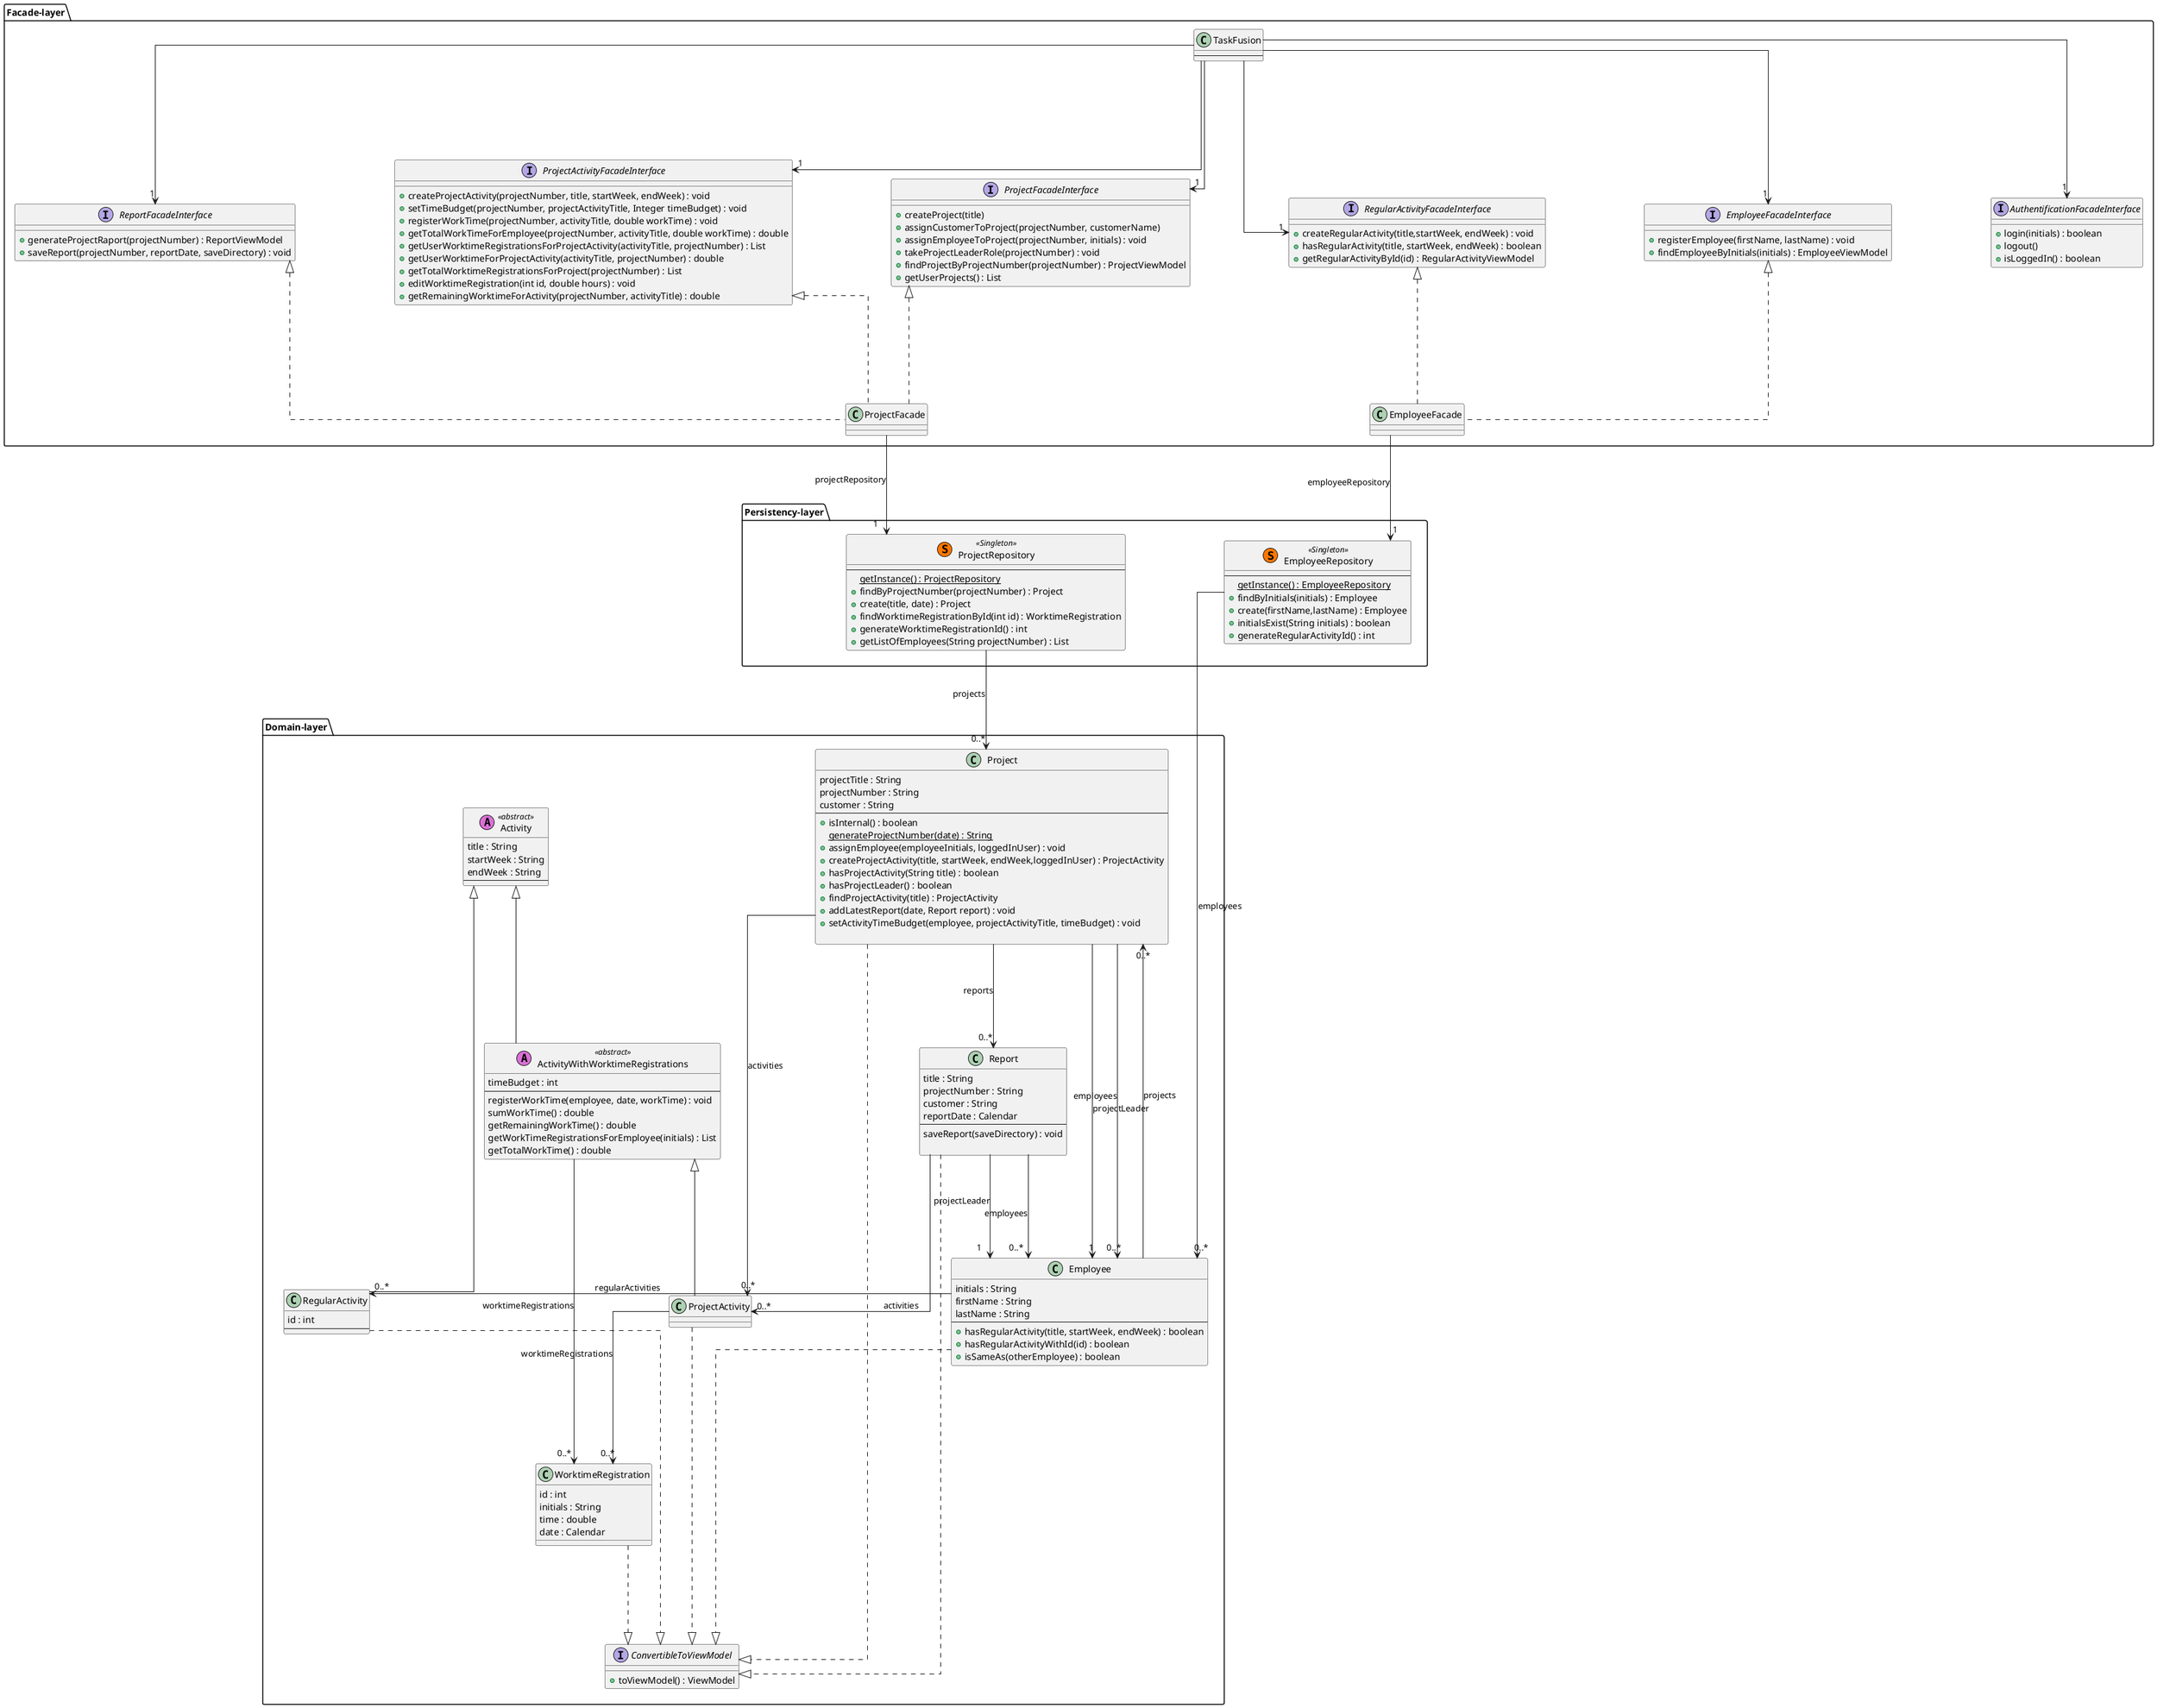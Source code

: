 @startuml ClassDiagram_full
skinparam linetype ortho
skinparam Nodesep 150
skinparam Ranksep 150


package "Facade-layer" as FacadeLayer {

    class TaskFusion{
        --
    }

    interface AuthentificationFacadeInterface {
        + login(initials) : boolean
        + logout()
        + isLoggedIn() : boolean
    }

    interface EmployeeFacadeInterface {
        + registerEmployee(firstName, lastName) : void
        + findEmployeeByInitials(initials) : EmployeeViewModel
    }

    interface RegularActivityFacadeInterface {
        + createRegularActivity(title,startWeek, endWeek) : void
        + hasRegularActivity(title, startWeek, endWeek) : boolean
        + getRegularActivityById(id) : RegularActivityViewModel
    }

    class EmployeeFacade {
    }

    EmployeeFacade .u.|> EmployeeFacadeInterface
    EmployeeFacade .u.|> RegularActivityFacadeInterface
    TaskFusion -->"1" EmployeeFacadeInterface
    TaskFusion -->"1" RegularActivityFacadeInterface
    TaskFusion -->"1" AuthentificationFacadeInterface


    interface ProjectFacadeInterface{
        + createProject(title)
        + assignCustomerToProject(projectNumber, customerName)
        + assignEmployeeToProject(projectNumber, initials) : void
        + takeProjectLeaderRole(projectNumber) : void
        + findProjectByProjectNumber(projectNumber) : ProjectViewModel
        + getUserProjects() : List
    }

    interface ReportFacadeInterface {
        + generateProjectRaport(projectNumber) : ReportViewModel
        + saveReport(projectNumber, reportDate, saveDirectory) : void
    }

    interface ProjectActivityFacadeInterface {
        + createProjectActivity(projectNumber, title, startWeek, endWeek) : void
        + setTimeBudget(projectNumber, projectActivityTitle, Integer timeBudget) : void
        + registerWorkTime(projectNumber, activityTitle, double workTime) : void
        + getTotalWorkTimeForEmployee(projectNumber, activityTitle, double workTime) : double
        + getUserWorktimeRegistrationsForProjectActivity(activityTitle, projectNumber) : List
        + getUserWorktimeForProjectActivity(activityTitle, projectNumber) : double
        + getTotalWorktimeRegistrationsForProject(projectNumber) : List
        + editWorktimeRegistration(int id, double hours) : void
        + getRemainingWorktimeForActivity(projectNumber, activityTitle) : double
    }


    class ProjectFacade {
    }

    ProjectFacade .u.|> ProjectFacadeInterface
    ProjectFacade .u.|> ProjectActivityFacadeInterface
    ProjectFacade .u.|> ReportFacadeInterface
    TaskFusion -->"1" ProjectFacadeInterface
    TaskFusion -->"1" ProjectActivityFacadeInterface
    TaskFusion -->"1" ReportFacadeInterface


}


package "Persistency-layer" as PersistencyLayer {
    class ProjectRepository << (S,#FF7700) Singleton >>{
        --
        {static} getInstance() : ProjectRepository
        + findByProjectNumber(projectNumber) : Project
        + create(title, date) : Project
        + findWorktimeRegistrationById(int id) : WorktimeRegistration
        + generateWorktimeRegistrationId() : int
        + getListOfEmployees(String projectNumber) : List
    }

    class EmployeeRepository << (S,#FF7700) Singleton >>{
        --
        {static} getInstance() : EmployeeRepository
        + findByInitials(initials) : Employee
        + create(firstName,lastName) : Employee
        + initialsExist(String initials) : boolean
        + generateRegularActivityId() : int
    }

}


package "Domain-layer" as DomainLayer {

    interface ConvertibleToViewModel{
        + toViewModel() : ViewModel
    }

    class Report {
        title : String 
        projectNumber : String 
        customer : String 
        reportDate : Calendar
        --
        saveReport(saveDirectory) : void
        
    }

    class Project{
        projectTitle : String 
        projectNumber : String
        customer : String
        --
        + isInternal() : boolean
        {static} generateProjectNumber(date) : String
        + assignEmployee(employeeInitials, loggedInUser) : void
        + createProjectActivity(title, startWeek, endWeek,loggedInUser) : ProjectActivity 
        + hasProjectActivity(String title) : boolean
        + hasProjectLeader() : boolean
        + findProjectActivity(title) : ProjectActivity
        + addLatestReport(date, Report report) : void
        + setActivityTimeBudget(employee, projectActivityTitle, timeBudget) : void

    }

    class ActivityWithWorktimeRegistrations <<(A, orchid)abstract>> {
        timeBudget : int
        --
        registerWorkTime(employee, date, workTime) : void
        sumWorkTime() : double
        getRemainingWorkTime() : double
        getWorkTimeRegistrationsForEmployee(initials) : List
        getTotalWorkTime() : double
    }

    class ProjectActivity{
        
    }

    class Activity <<(A, orchid)abstract>>{
        title : String
        startWeek : String
        endWeek : String
        --
    }
    class RegularActivity{
        id : int
        --
    }

    class Employee{
        initials : String
        firstName : String
        lastName : String
        --
        + hasRegularActivity(title, startWeek, endWeek) : boolean
        + hasRegularActivityWithId(id) : boolean
        + isSameAs(otherEmployee) : boolean
    }

    class WorktimeRegistration {
        id : int
        initials : String
        time : double
        date : Calendar
    }

}

PersistencyLayer -d[hidden]-> DomainLayer


ProjectFacade --> "1" ProjectRepository : projectRepository
EmployeeFacade --> "1" EmployeeRepository : employeeRepository

ProjectRepository --> "0..*" Project : projects
Project --> "0..*" Report : reports

EmployeeRepository --> "0..*" Employee : employees

Activity <|-- ActivityWithWorktimeRegistrations
ActivityWithWorktimeRegistrations <|-- ProjectActivity
Activity <|-- RegularActivity
ActivityWithWorktimeRegistrations -->"0..*" WorktimeRegistration : worktimeRegistrations

Project --> "1" Employee : projectLeader
Project --> "0..*" Employee : employees
Employee --> "0..*" Project : projects
Project -> "0..*" ProjectActivity : activities
Employee -> "0..*" RegularActivity : regularActivities

Report --> "1" Employee : projectLeader
Report --> "0..*" Employee : employees
Report --> "0..*" ProjectActivity : activities

ProjectActivity --> "0..*" WorktimeRegistration : worktimeRegistrations

'Employee --> "0..*" WorktimeRegistrations : worktimeRegistrations
Project ..|> ConvertibleToViewModel
Employee ..|> ConvertibleToViewModel
ProjectActivity ..|> ConvertibleToViewModel
RegularActivity ..|> ConvertibleToViewModel
WorktimeRegistration ..|> ConvertibleToViewModel
Report ..|> ConvertibleToViewModel

@enduml